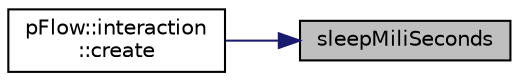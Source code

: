 digraph "sleepMiliSeconds"
{
 // LATEX_PDF_SIZE
  edge [fontname="Helvetica",fontsize="10",labelfontname="Helvetica",labelfontsize="10"];
  node [fontname="Helvetica",fontsize="10",shape=record];
  rankdir="RL";
  Node1 [label="sleepMiliSeconds",height=0.2,width=0.4,color="black", fillcolor="grey75", style="filled", fontcolor="black",tooltip=" "];
  Node1 -> Node2 [dir="back",color="midnightblue",fontsize="10",style="solid",fontname="Helvetica"];
  Node2 [label="pFlow::interaction\l::create",height=0.2,width=0.4,color="black", fillcolor="white", style="filled",URL="$classpFlow_1_1interaction.html#a4719440c5da75bf4bc6776501d106bf9",tooltip=" "];
}
